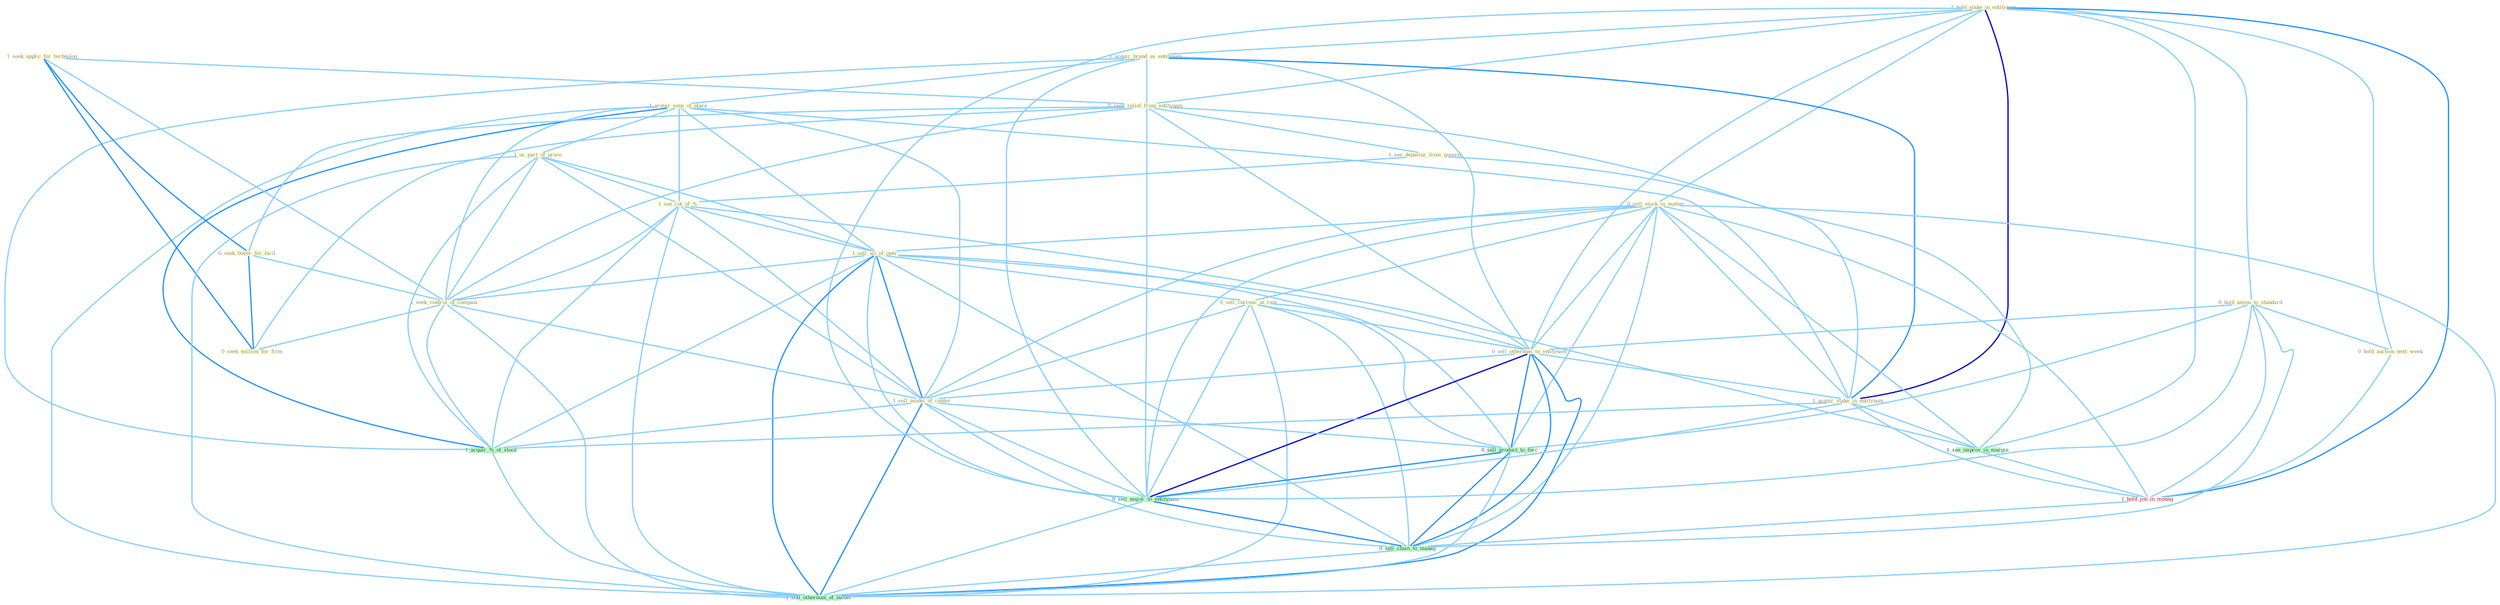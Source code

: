 Graph G{ 
    node
    [shape=polygon,style=filled,width=.5,height=.06,color="#BDFCC9",fixedsize=true,fontsize=4,
    fontcolor="#2f4f4f"];
    {node
    [color="#ffffe0", fontcolor="#8b7d6b"] "1_hold_stake_in_entitynam " "1_acquir_brand_as_entitynam " "1_acquir_sens_of_place " "0_sell_stock_in_matter " "1_seek_applic_for_technolog " "1_us_part_of_proce " "0_seek_relief_from_entitynam " "1_see_departur_from_govern " "0_seek_buyer_for_facil " "1_see_cut_of_% " "1_sell_all_of_oper " "0_hold_anyon_to_standard " "0_hold_auction_next_week " "1_seek_control_of_compani " "0_sell_currenc_at_rate " "0_sell_othernum_to_entitynam " "1_sell_model_of_center " "0_seek_million_for_firm " "1_acquir_stake_in_entitynam "}
{node [color="#fff0f5", fontcolor="#b22222"] "1_hold_job_in_manag "}
edge [color="#B0E2FF"];

	"1_hold_stake_in_entitynam " -- "1_acquir_brand_as_entitynam " [w="1", color="#87cefa" ];
	"1_hold_stake_in_entitynam " -- "0_sell_stock_in_matter " [w="1", color="#87cefa" ];
	"1_hold_stake_in_entitynam " -- "0_seek_relief_from_entitynam " [w="1", color="#87cefa" ];
	"1_hold_stake_in_entitynam " -- "0_hold_anyon_to_standard " [w="1", color="#87cefa" ];
	"1_hold_stake_in_entitynam " -- "0_hold_auction_next_week " [w="1", color="#87cefa" ];
	"1_hold_stake_in_entitynam " -- "0_sell_othernum_to_entitynam " [w="1", color="#87cefa" ];
	"1_hold_stake_in_entitynam " -- "1_acquir_stake_in_entitynam " [w="3", color="#0000cd" , len=0.6];
	"1_hold_stake_in_entitynam " -- "1_see_improv_in_margin " [w="1", color="#87cefa" ];
	"1_hold_stake_in_entitynam " -- "1_hold_job_in_manag " [w="2", color="#1e90ff" , len=0.8];
	"1_hold_stake_in_entitynam " -- "0_sell_major_to_entitynam " [w="1", color="#87cefa" ];
	"1_acquir_brand_as_entitynam " -- "1_acquir_sens_of_place " [w="1", color="#87cefa" ];
	"1_acquir_brand_as_entitynam " -- "0_seek_relief_from_entitynam " [w="1", color="#87cefa" ];
	"1_acquir_brand_as_entitynam " -- "0_sell_othernum_to_entitynam " [w="1", color="#87cefa" ];
	"1_acquir_brand_as_entitynam " -- "1_acquir_stake_in_entitynam " [w="2", color="#1e90ff" , len=0.8];
	"1_acquir_brand_as_entitynam " -- "1_acquir_%_of_stock " [w="1", color="#87cefa" ];
	"1_acquir_brand_as_entitynam " -- "0_sell_major_to_entitynam " [w="1", color="#87cefa" ];
	"1_acquir_sens_of_place " -- "1_us_part_of_proce " [w="1", color="#87cefa" ];
	"1_acquir_sens_of_place " -- "1_see_cut_of_% " [w="1", color="#87cefa" ];
	"1_acquir_sens_of_place " -- "1_sell_all_of_oper " [w="1", color="#87cefa" ];
	"1_acquir_sens_of_place " -- "1_seek_control_of_compani " [w="1", color="#87cefa" ];
	"1_acquir_sens_of_place " -- "1_sell_model_of_center " [w="1", color="#87cefa" ];
	"1_acquir_sens_of_place " -- "1_acquir_stake_in_entitynam " [w="1", color="#87cefa" ];
	"1_acquir_sens_of_place " -- "1_acquir_%_of_stock " [w="2", color="#1e90ff" , len=0.8];
	"1_acquir_sens_of_place " -- "1_sell_othernum_of_model " [w="1", color="#87cefa" ];
	"0_sell_stock_in_matter " -- "1_sell_all_of_oper " [w="1", color="#87cefa" ];
	"0_sell_stock_in_matter " -- "0_sell_currenc_at_rate " [w="1", color="#87cefa" ];
	"0_sell_stock_in_matter " -- "0_sell_othernum_to_entitynam " [w="1", color="#87cefa" ];
	"0_sell_stock_in_matter " -- "1_sell_model_of_center " [w="1", color="#87cefa" ];
	"0_sell_stock_in_matter " -- "1_acquir_stake_in_entitynam " [w="1", color="#87cefa" ];
	"0_sell_stock_in_matter " -- "1_see_improv_in_margin " [w="1", color="#87cefa" ];
	"0_sell_stock_in_matter " -- "1_hold_job_in_manag " [w="1", color="#87cefa" ];
	"0_sell_stock_in_matter " -- "0_sell_product_to_forc " [w="1", color="#87cefa" ];
	"0_sell_stock_in_matter " -- "0_sell_major_to_entitynam " [w="1", color="#87cefa" ];
	"0_sell_stock_in_matter " -- "0_sell_chain_to_manag " [w="1", color="#87cefa" ];
	"0_sell_stock_in_matter " -- "1_sell_othernum_of_model " [w="1", color="#87cefa" ];
	"1_seek_applic_for_technolog " -- "0_seek_relief_from_entitynam " [w="1", color="#87cefa" ];
	"1_seek_applic_for_technolog " -- "0_seek_buyer_for_facil " [w="2", color="#1e90ff" , len=0.8];
	"1_seek_applic_for_technolog " -- "1_seek_control_of_compani " [w="1", color="#87cefa" ];
	"1_seek_applic_for_technolog " -- "0_seek_million_for_firm " [w="2", color="#1e90ff" , len=0.8];
	"1_us_part_of_proce " -- "1_see_cut_of_% " [w="1", color="#87cefa" ];
	"1_us_part_of_proce " -- "1_sell_all_of_oper " [w="1", color="#87cefa" ];
	"1_us_part_of_proce " -- "1_seek_control_of_compani " [w="1", color="#87cefa" ];
	"1_us_part_of_proce " -- "1_sell_model_of_center " [w="1", color="#87cefa" ];
	"1_us_part_of_proce " -- "1_acquir_%_of_stock " [w="1", color="#87cefa" ];
	"1_us_part_of_proce " -- "1_sell_othernum_of_model " [w="1", color="#87cefa" ];
	"0_seek_relief_from_entitynam " -- "1_see_departur_from_govern " [w="1", color="#87cefa" ];
	"0_seek_relief_from_entitynam " -- "0_seek_buyer_for_facil " [w="1", color="#87cefa" ];
	"0_seek_relief_from_entitynam " -- "1_seek_control_of_compani " [w="1", color="#87cefa" ];
	"0_seek_relief_from_entitynam " -- "0_sell_othernum_to_entitynam " [w="1", color="#87cefa" ];
	"0_seek_relief_from_entitynam " -- "0_seek_million_for_firm " [w="1", color="#87cefa" ];
	"0_seek_relief_from_entitynam " -- "1_acquir_stake_in_entitynam " [w="1", color="#87cefa" ];
	"0_seek_relief_from_entitynam " -- "0_sell_major_to_entitynam " [w="1", color="#87cefa" ];
	"1_see_departur_from_govern " -- "1_see_cut_of_% " [w="1", color="#87cefa" ];
	"1_see_departur_from_govern " -- "1_see_improv_in_margin " [w="1", color="#87cefa" ];
	"0_seek_buyer_for_facil " -- "1_seek_control_of_compani " [w="1", color="#87cefa" ];
	"0_seek_buyer_for_facil " -- "0_seek_million_for_firm " [w="2", color="#1e90ff" , len=0.8];
	"1_see_cut_of_% " -- "1_sell_all_of_oper " [w="1", color="#87cefa" ];
	"1_see_cut_of_% " -- "1_seek_control_of_compani " [w="1", color="#87cefa" ];
	"1_see_cut_of_% " -- "1_sell_model_of_center " [w="1", color="#87cefa" ];
	"1_see_cut_of_% " -- "1_see_improv_in_margin " [w="1", color="#87cefa" ];
	"1_see_cut_of_% " -- "1_acquir_%_of_stock " [w="1", color="#87cefa" ];
	"1_see_cut_of_% " -- "1_sell_othernum_of_model " [w="1", color="#87cefa" ];
	"1_sell_all_of_oper " -- "1_seek_control_of_compani " [w="1", color="#87cefa" ];
	"1_sell_all_of_oper " -- "0_sell_currenc_at_rate " [w="1", color="#87cefa" ];
	"1_sell_all_of_oper " -- "0_sell_othernum_to_entitynam " [w="1", color="#87cefa" ];
	"1_sell_all_of_oper " -- "1_sell_model_of_center " [w="2", color="#1e90ff" , len=0.8];
	"1_sell_all_of_oper " -- "1_acquir_%_of_stock " [w="1", color="#87cefa" ];
	"1_sell_all_of_oper " -- "0_sell_product_to_forc " [w="1", color="#87cefa" ];
	"1_sell_all_of_oper " -- "0_sell_major_to_entitynam " [w="1", color="#87cefa" ];
	"1_sell_all_of_oper " -- "0_sell_chain_to_manag " [w="1", color="#87cefa" ];
	"1_sell_all_of_oper " -- "1_sell_othernum_of_model " [w="2", color="#1e90ff" , len=0.8];
	"0_hold_anyon_to_standard " -- "0_hold_auction_next_week " [w="1", color="#87cefa" ];
	"0_hold_anyon_to_standard " -- "0_sell_othernum_to_entitynam " [w="1", color="#87cefa" ];
	"0_hold_anyon_to_standard " -- "1_hold_job_in_manag " [w="1", color="#87cefa" ];
	"0_hold_anyon_to_standard " -- "0_sell_product_to_forc " [w="1", color="#87cefa" ];
	"0_hold_anyon_to_standard " -- "0_sell_major_to_entitynam " [w="1", color="#87cefa" ];
	"0_hold_anyon_to_standard " -- "0_sell_chain_to_manag " [w="1", color="#87cefa" ];
	"0_hold_auction_next_week " -- "1_hold_job_in_manag " [w="1", color="#87cefa" ];
	"1_seek_control_of_compani " -- "1_sell_model_of_center " [w="1", color="#87cefa" ];
	"1_seek_control_of_compani " -- "0_seek_million_for_firm " [w="1", color="#87cefa" ];
	"1_seek_control_of_compani " -- "1_acquir_%_of_stock " [w="1", color="#87cefa" ];
	"1_seek_control_of_compani " -- "1_sell_othernum_of_model " [w="1", color="#87cefa" ];
	"0_sell_currenc_at_rate " -- "0_sell_othernum_to_entitynam " [w="1", color="#87cefa" ];
	"0_sell_currenc_at_rate " -- "1_sell_model_of_center " [w="1", color="#87cefa" ];
	"0_sell_currenc_at_rate " -- "0_sell_product_to_forc " [w="1", color="#87cefa" ];
	"0_sell_currenc_at_rate " -- "0_sell_major_to_entitynam " [w="1", color="#87cefa" ];
	"0_sell_currenc_at_rate " -- "0_sell_chain_to_manag " [w="1", color="#87cefa" ];
	"0_sell_currenc_at_rate " -- "1_sell_othernum_of_model " [w="1", color="#87cefa" ];
	"0_sell_othernum_to_entitynam " -- "1_sell_model_of_center " [w="1", color="#87cefa" ];
	"0_sell_othernum_to_entitynam " -- "1_acquir_stake_in_entitynam " [w="1", color="#87cefa" ];
	"0_sell_othernum_to_entitynam " -- "0_sell_product_to_forc " [w="2", color="#1e90ff" , len=0.8];
	"0_sell_othernum_to_entitynam " -- "0_sell_major_to_entitynam " [w="3", color="#0000cd" , len=0.6];
	"0_sell_othernum_to_entitynam " -- "0_sell_chain_to_manag " [w="2", color="#1e90ff" , len=0.8];
	"0_sell_othernum_to_entitynam " -- "1_sell_othernum_of_model " [w="2", color="#1e90ff" , len=0.8];
	"1_sell_model_of_center " -- "1_acquir_%_of_stock " [w="1", color="#87cefa" ];
	"1_sell_model_of_center " -- "0_sell_product_to_forc " [w="1", color="#87cefa" ];
	"1_sell_model_of_center " -- "0_sell_major_to_entitynam " [w="1", color="#87cefa" ];
	"1_sell_model_of_center " -- "0_sell_chain_to_manag " [w="1", color="#87cefa" ];
	"1_sell_model_of_center " -- "1_sell_othernum_of_model " [w="2", color="#1e90ff" , len=0.8];
	"1_acquir_stake_in_entitynam " -- "1_see_improv_in_margin " [w="1", color="#87cefa" ];
	"1_acquir_stake_in_entitynam " -- "1_acquir_%_of_stock " [w="1", color="#87cefa" ];
	"1_acquir_stake_in_entitynam " -- "1_hold_job_in_manag " [w="1", color="#87cefa" ];
	"1_acquir_stake_in_entitynam " -- "0_sell_major_to_entitynam " [w="1", color="#87cefa" ];
	"1_see_improv_in_margin " -- "1_hold_job_in_manag " [w="1", color="#87cefa" ];
	"1_acquir_%_of_stock " -- "1_sell_othernum_of_model " [w="1", color="#87cefa" ];
	"1_hold_job_in_manag " -- "0_sell_chain_to_manag " [w="1", color="#87cefa" ];
	"0_sell_product_to_forc " -- "0_sell_major_to_entitynam " [w="2", color="#1e90ff" , len=0.8];
	"0_sell_product_to_forc " -- "0_sell_chain_to_manag " [w="2", color="#1e90ff" , len=0.8];
	"0_sell_product_to_forc " -- "1_sell_othernum_of_model " [w="1", color="#87cefa" ];
	"0_sell_major_to_entitynam " -- "0_sell_chain_to_manag " [w="2", color="#1e90ff" , len=0.8];
	"0_sell_major_to_entitynam " -- "1_sell_othernum_of_model " [w="1", color="#87cefa" ];
	"0_sell_chain_to_manag " -- "1_sell_othernum_of_model " [w="1", color="#87cefa" ];
}